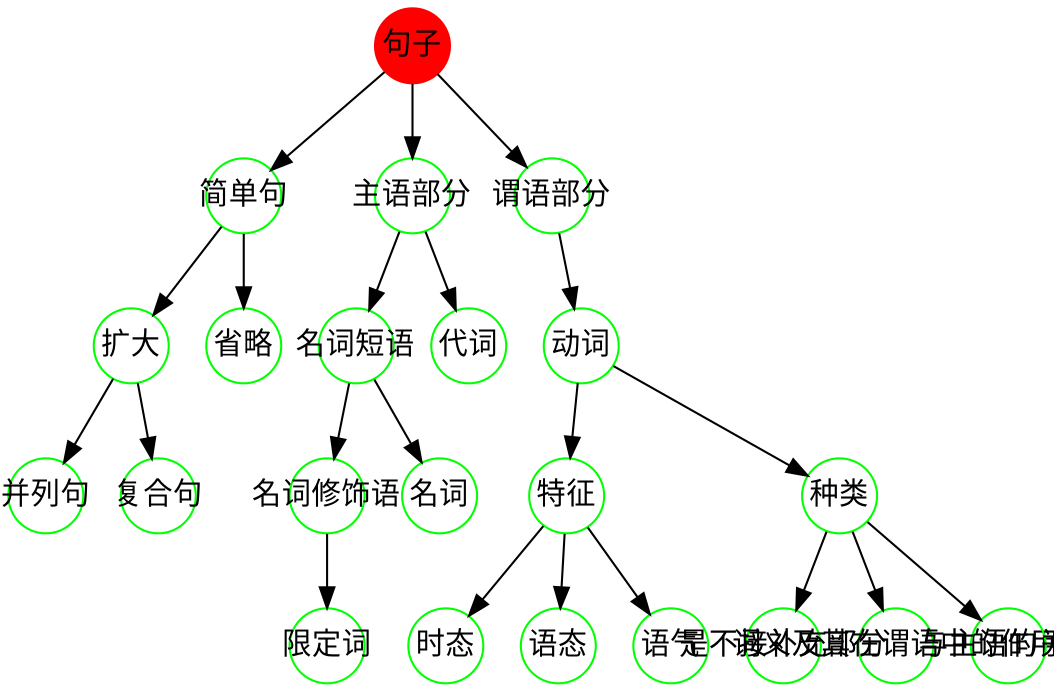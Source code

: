 digraph G {
	graph [mindist=12];
	node [fixedsize=true,shape=circle,color="green"];
	
	Z -> 简单句 -> 扩大;
	Z -> 主语部分 -> 名词短语 -> 名词修饰语 ->限定词;
	Z -> 谓语部分 -> 动词;
	动词 -> 特征;
	特征 -> 时态;
	特征 -> 语态;
	特征 -> 语气;
	动词 -> 种类;
	种类 -> 是不接补充部分;
	种类 -> 词义及其在谓语中的作用;
	种类 -> 与主语的关系;
	扩大 -> 并列句;
	扩大 -> 复合句;
	
	简单句 -> 省略;
	主语部分 -> 代词;
	名词短语 -> 名词;
	Z[label="句子",style="filled",color="red"];
	

}
